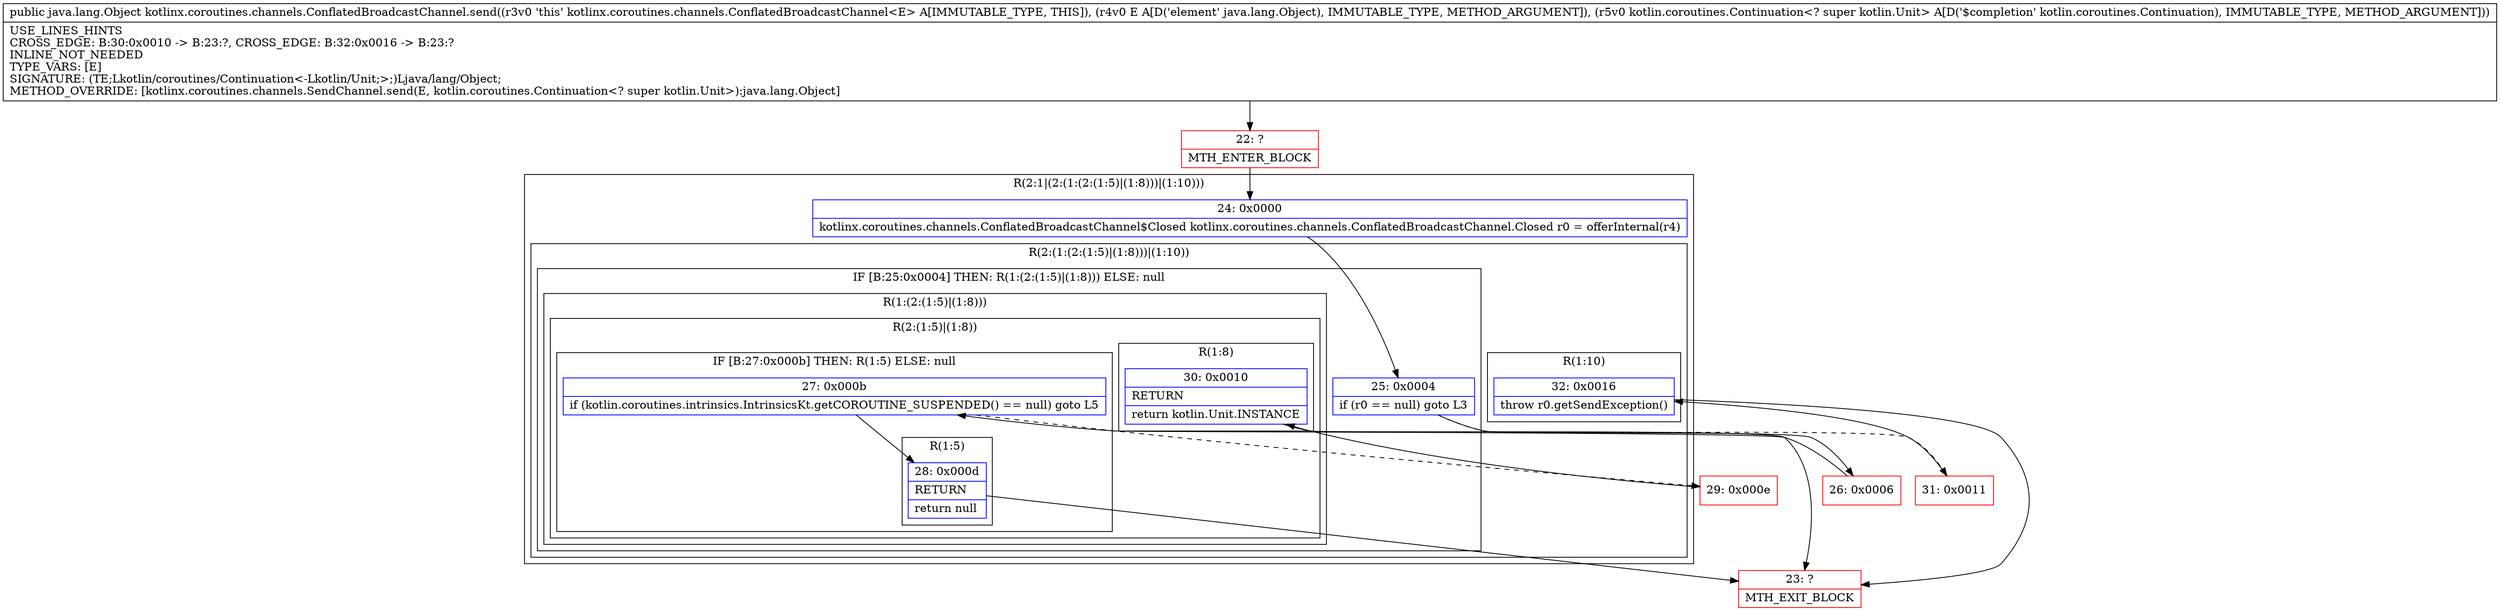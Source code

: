 digraph "CFG forkotlinx.coroutines.channels.ConflatedBroadcastChannel.send(Ljava\/lang\/Object;Lkotlin\/coroutines\/Continuation;)Ljava\/lang\/Object;" {
subgraph cluster_Region_1879011759 {
label = "R(2:1|(2:(1:(2:(1:5)|(1:8)))|(1:10)))";
node [shape=record,color=blue];
Node_24 [shape=record,label="{24\:\ 0x0000|kotlinx.coroutines.channels.ConflatedBroadcastChannel$Closed kotlinx.coroutines.channels.ConflatedBroadcastChannel.Closed r0 = offerInternal(r4)\l}"];
subgraph cluster_Region_1735237256 {
label = "R(2:(1:(2:(1:5)|(1:8)))|(1:10))";
node [shape=record,color=blue];
subgraph cluster_IfRegion_963252996 {
label = "IF [B:25:0x0004] THEN: R(1:(2:(1:5)|(1:8))) ELSE: null";
node [shape=record,color=blue];
Node_25 [shape=record,label="{25\:\ 0x0004|if (r0 == null) goto L3\l}"];
subgraph cluster_Region_1485734531 {
label = "R(1:(2:(1:5)|(1:8)))";
node [shape=record,color=blue];
subgraph cluster_Region_1826954462 {
label = "R(2:(1:5)|(1:8))";
node [shape=record,color=blue];
subgraph cluster_IfRegion_350694886 {
label = "IF [B:27:0x000b] THEN: R(1:5) ELSE: null";
node [shape=record,color=blue];
Node_27 [shape=record,label="{27\:\ 0x000b|if (kotlin.coroutines.intrinsics.IntrinsicsKt.getCOROUTINE_SUSPENDED() == null) goto L5\l}"];
subgraph cluster_Region_536180780 {
label = "R(1:5)";
node [shape=record,color=blue];
Node_28 [shape=record,label="{28\:\ 0x000d|RETURN\l|return null\l}"];
}
}
subgraph cluster_Region_868449227 {
label = "R(1:8)";
node [shape=record,color=blue];
Node_30 [shape=record,label="{30\:\ 0x0010|RETURN\l|return kotlin.Unit.INSTANCE\l}"];
}
}
}
}
subgraph cluster_Region_232885667 {
label = "R(1:10)";
node [shape=record,color=blue];
Node_32 [shape=record,label="{32\:\ 0x0016|throw r0.getSendException()\l}"];
}
}
}
Node_22 [shape=record,color=red,label="{22\:\ ?|MTH_ENTER_BLOCK\l}"];
Node_26 [shape=record,color=red,label="{26\:\ 0x0006}"];
Node_23 [shape=record,color=red,label="{23\:\ ?|MTH_EXIT_BLOCK\l}"];
Node_29 [shape=record,color=red,label="{29\:\ 0x000e}"];
Node_31 [shape=record,color=red,label="{31\:\ 0x0011}"];
MethodNode[shape=record,label="{public java.lang.Object kotlinx.coroutines.channels.ConflatedBroadcastChannel.send((r3v0 'this' kotlinx.coroutines.channels.ConflatedBroadcastChannel\<E\> A[IMMUTABLE_TYPE, THIS]), (r4v0 E A[D('element' java.lang.Object), IMMUTABLE_TYPE, METHOD_ARGUMENT]), (r5v0 kotlin.coroutines.Continuation\<? super kotlin.Unit\> A[D('$completion' kotlin.coroutines.Continuation), IMMUTABLE_TYPE, METHOD_ARGUMENT]))  | USE_LINES_HINTS\lCROSS_EDGE: B:30:0x0010 \-\> B:23:?, CROSS_EDGE: B:32:0x0016 \-\> B:23:?\lINLINE_NOT_NEEDED\lTYPE_VARS: [E]\lSIGNATURE: (TE;Lkotlin\/coroutines\/Continuation\<\-Lkotlin\/Unit;\>;)Ljava\/lang\/Object;\lMETHOD_OVERRIDE: [kotlinx.coroutines.channels.SendChannel.send(E, kotlin.coroutines.Continuation\<? super kotlin.Unit\>):java.lang.Object]\l}"];
MethodNode -> Node_22;Node_24 -> Node_25;
Node_25 -> Node_26;
Node_25 -> Node_31[style=dashed];
Node_27 -> Node_28;
Node_27 -> Node_29[style=dashed];
Node_28 -> Node_23;
Node_30 -> Node_23;
Node_32 -> Node_23;
Node_22 -> Node_24;
Node_26 -> Node_27;
Node_29 -> Node_30;
Node_31 -> Node_32;
}

